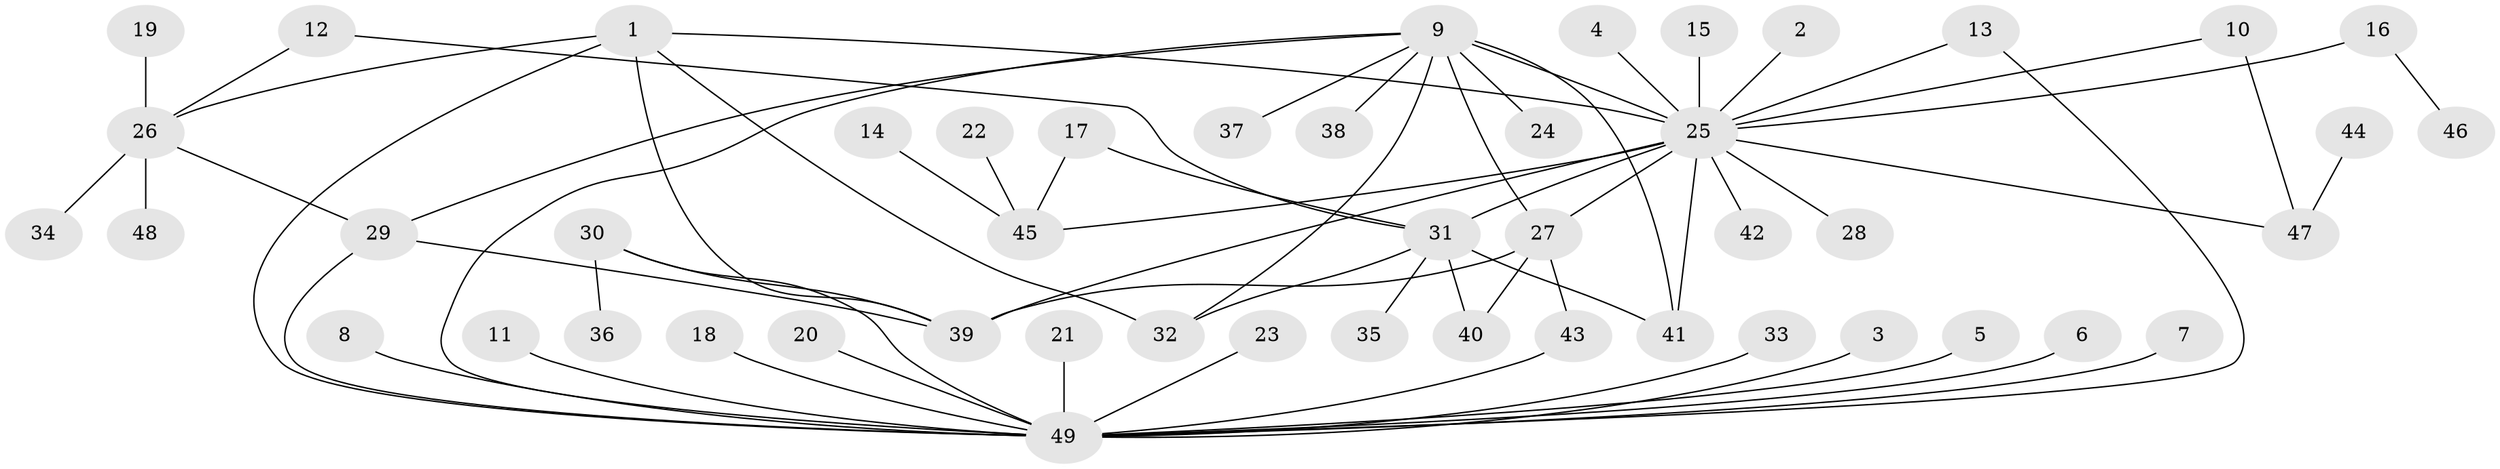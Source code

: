 // original degree distribution, {4: 0.0425531914893617, 12: 0.010638297872340425, 7: 0.02127659574468085, 19: 0.02127659574468085, 1: 0.5106382978723404, 3: 0.09574468085106383, 5: 0.031914893617021274, 2: 0.2553191489361702, 8: 0.010638297872340425}
// Generated by graph-tools (version 1.1) at 2025/01/03/09/25 03:01:57]
// undirected, 49 vertices, 66 edges
graph export_dot {
graph [start="1"]
  node [color=gray90,style=filled];
  1;
  2;
  3;
  4;
  5;
  6;
  7;
  8;
  9;
  10;
  11;
  12;
  13;
  14;
  15;
  16;
  17;
  18;
  19;
  20;
  21;
  22;
  23;
  24;
  25;
  26;
  27;
  28;
  29;
  30;
  31;
  32;
  33;
  34;
  35;
  36;
  37;
  38;
  39;
  40;
  41;
  42;
  43;
  44;
  45;
  46;
  47;
  48;
  49;
  1 -- 25 [weight=1.0];
  1 -- 26 [weight=1.0];
  1 -- 32 [weight=1.0];
  1 -- 39 [weight=1.0];
  1 -- 49 [weight=1.0];
  2 -- 25 [weight=1.0];
  3 -- 49 [weight=1.0];
  4 -- 25 [weight=1.0];
  5 -- 49 [weight=1.0];
  6 -- 49 [weight=1.0];
  7 -- 49 [weight=1.0];
  8 -- 49 [weight=1.0];
  9 -- 24 [weight=1.0];
  9 -- 25 [weight=1.0];
  9 -- 27 [weight=1.0];
  9 -- 29 [weight=1.0];
  9 -- 32 [weight=1.0];
  9 -- 37 [weight=1.0];
  9 -- 38 [weight=1.0];
  9 -- 41 [weight=2.0];
  9 -- 49 [weight=1.0];
  10 -- 25 [weight=1.0];
  10 -- 47 [weight=1.0];
  11 -- 49 [weight=1.0];
  12 -- 26 [weight=1.0];
  12 -- 31 [weight=1.0];
  13 -- 25 [weight=1.0];
  13 -- 49 [weight=1.0];
  14 -- 45 [weight=1.0];
  15 -- 25 [weight=1.0];
  16 -- 25 [weight=1.0];
  16 -- 46 [weight=1.0];
  17 -- 31 [weight=1.0];
  17 -- 45 [weight=1.0];
  18 -- 49 [weight=1.0];
  19 -- 26 [weight=1.0];
  20 -- 49 [weight=1.0];
  21 -- 49 [weight=1.0];
  22 -- 45 [weight=1.0];
  23 -- 49 [weight=1.0];
  25 -- 27 [weight=2.0];
  25 -- 28 [weight=1.0];
  25 -- 31 [weight=1.0];
  25 -- 39 [weight=1.0];
  25 -- 41 [weight=1.0];
  25 -- 42 [weight=1.0];
  25 -- 45 [weight=1.0];
  25 -- 47 [weight=1.0];
  26 -- 29 [weight=1.0];
  26 -- 34 [weight=1.0];
  26 -- 48 [weight=1.0];
  27 -- 39 [weight=1.0];
  27 -- 40 [weight=1.0];
  27 -- 43 [weight=1.0];
  29 -- 39 [weight=1.0];
  29 -- 49 [weight=1.0];
  30 -- 36 [weight=1.0];
  30 -- 39 [weight=1.0];
  30 -- 49 [weight=1.0];
  31 -- 32 [weight=1.0];
  31 -- 35 [weight=1.0];
  31 -- 40 [weight=1.0];
  31 -- 41 [weight=1.0];
  33 -- 49 [weight=1.0];
  43 -- 49 [weight=1.0];
  44 -- 47 [weight=1.0];
}

